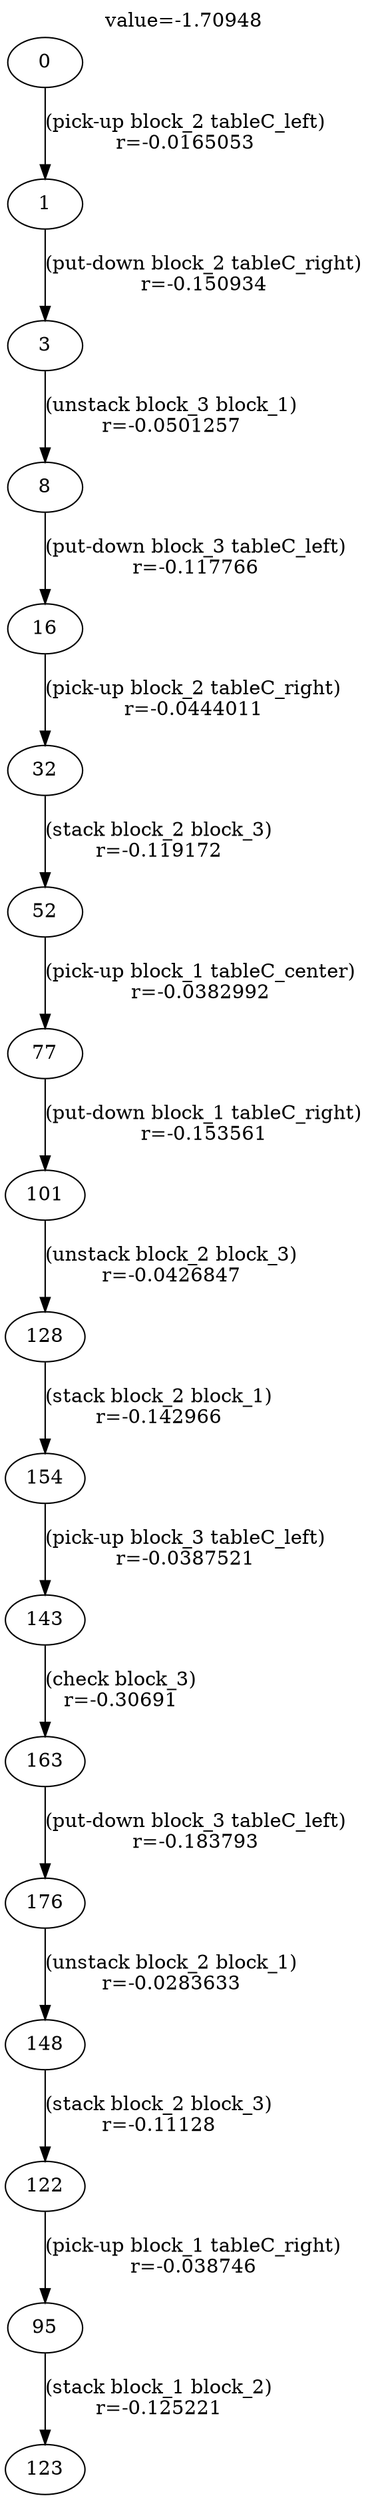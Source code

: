 digraph g{
label="value=-1.70948"
labelloc=top
0->1 [ label="(pick-up block_2 tableC_left)
r=-0.0165053" ];
1->3 [ label="(put-down block_2 tableC_right)
r=-0.150934" ];
3->8 [ label="(unstack block_3 block_1)
r=-0.0501257" ];
8->16 [ label="(put-down block_3 tableC_left)
r=-0.117766" ];
16->32 [ label="(pick-up block_2 tableC_right)
r=-0.0444011" ];
32->52 [ label="(stack block_2 block_3)
r=-0.119172" ];
52->77 [ label="(pick-up block_1 tableC_center)
r=-0.0382992" ];
77->101 [ label="(put-down block_1 tableC_right)
r=-0.153561" ];
101->128 [ label="(unstack block_2 block_3)
r=-0.0426847" ];
128->154 [ label="(stack block_2 block_1)
r=-0.142966" ];
154->143 [ label="(pick-up block_3 tableC_left)
r=-0.0387521" ];
143->163 [ label="(check block_3)
r=-0.30691" ];
163->176 [ label="(put-down block_3 tableC_left)
r=-0.183793" ];
176->148 [ label="(unstack block_2 block_1)
r=-0.0283633" ];
148->122 [ label="(stack block_2 block_3)
r=-0.11128" ];
122->95 [ label="(pick-up block_1 tableC_right)
r=-0.038746" ];
95->123 [ label="(stack block_1 block_2)
r=-0.125221" ];
}
